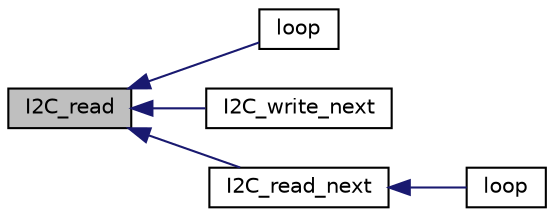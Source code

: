 digraph "I2C_read"
{
  edge [fontname="Helvetica",fontsize="10",labelfontname="Helvetica",labelfontsize="10"];
  node [fontname="Helvetica",fontsize="10",shape=record];
  rankdir="LR";
  Node17 [label="I2C_read",height=0.2,width=0.4,color="black", fillcolor="grey75", style="filled", fontcolor="black"];
  Node17 -> Node18 [dir="back",color="midnightblue",fontsize="10",style="solid",fontname="Helvetica"];
  Node18 [label="loop",height=0.2,width=0.4,color="black", fillcolor="white", style="filled",URL="$ci2c__advanced_8ino.html#afe461d27b9c48d5921c00d521181f12f"];
  Node17 -> Node19 [dir="back",color="midnightblue",fontsize="10",style="solid",fontname="Helvetica"];
  Node19 [label="I2C_write_next",height=0.2,width=0.4,color="black", fillcolor="white", style="filled",URL="$ci2c_8h.html#add4eec772922da692bdbb84c354a3fa0",tooltip="This inline is a wrapper to I2C_write in case of contigous operations. "];
  Node17 -> Node20 [dir="back",color="midnightblue",fontsize="10",style="solid",fontname="Helvetica"];
  Node20 [label="I2C_read_next",height=0.2,width=0.4,color="black", fillcolor="white", style="filled",URL="$ci2c_8h.html#afc15fc625892e1e50e831d7934073299",tooltip="This inline is a wrapper to I2C_read in case of contigous operations. "];
  Node20 -> Node21 [dir="back",color="midnightblue",fontsize="10",style="solid",fontname="Helvetica"];
  Node21 [label="loop",height=0.2,width=0.4,color="black", fillcolor="white", style="filled",URL="$ci2c__master__read_8ino.html#afe461d27b9c48d5921c00d521181f12f"];
}
